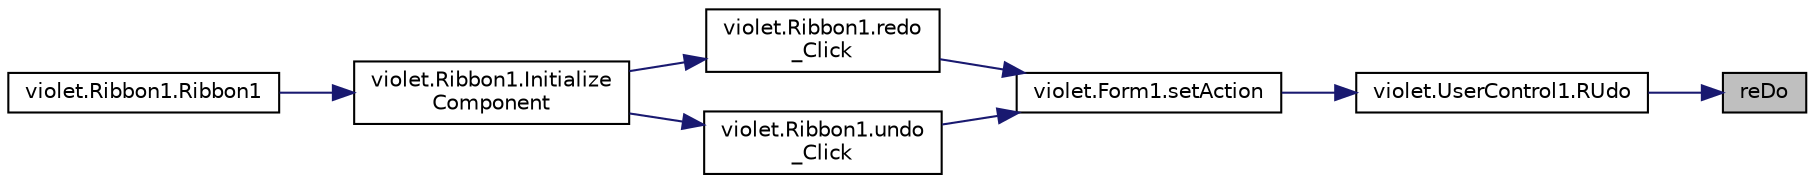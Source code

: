 digraph "reDo"
{
 // LATEX_PDF_SIZE
  edge [fontname="Helvetica",fontsize="10",labelfontname="Helvetica",labelfontsize="10"];
  node [fontname="Helvetica",fontsize="10",shape=record];
  rankdir="RL";
  Node26 [label="reDo",height=0.2,width=0.4,color="black", fillcolor="grey75", style="filled", fontcolor="black",tooltip="重作到目前狀態"];
  Node26 -> Node27 [dir="back",color="midnightblue",fontsize="10",style="solid",fontname="Helvetica"];
  Node27 [label="violet.UserControl1.RUdo",height=0.2,width=0.4,color="black", fillcolor="white", style="filled",URL="$classviolet_1_1UserControl1.html#adce58b9119f7bced547e478d7520b904",tooltip=" "];
  Node27 -> Node28 [dir="back",color="midnightblue",fontsize="10",style="solid",fontname="Helvetica"];
  Node28 [label="violet.Form1.setAction",height=0.2,width=0.4,color="black", fillcolor="white", style="filled",URL="$classviolet_1_1Form1.html#adf3b52372f5e69f7ccae32558f617f2d",tooltip="選擇使用Redo或Undo"];
  Node28 -> Node29 [dir="back",color="midnightblue",fontsize="10",style="solid",fontname="Helvetica"];
  Node29 [label="violet.Ribbon1.redo\l_Click",height=0.2,width=0.4,color="black", fillcolor="white", style="filled",URL="$classviolet_1_1Ribbon1.html#a37234094454fd294f6594a657dd660c5",tooltip=" "];
  Node29 -> Node30 [dir="back",color="midnightblue",fontsize="10",style="solid",fontname="Helvetica"];
  Node30 [label="violet.Ribbon1.Initialize\lComponent",height=0.2,width=0.4,color="black", fillcolor="white", style="filled",URL="$classviolet_1_1Ribbon1.html#a6405d5db675d5338663195a4d12b4c9f",tooltip="此為設計工具支援所需的方法 - 請勿使用程式碼編輯器 修改這個方法的內容。"];
  Node30 -> Node31 [dir="back",color="midnightblue",fontsize="10",style="solid",fontname="Helvetica"];
  Node31 [label="violet.Ribbon1.Ribbon1",height=0.2,width=0.4,color="black", fillcolor="white", style="filled",URL="$classviolet_1_1Ribbon1.html#afc6de2c82a1dd328f4aa83e0e02bf293",tooltip=" "];
  Node28 -> Node32 [dir="back",color="midnightblue",fontsize="10",style="solid",fontname="Helvetica"];
  Node32 [label="violet.Ribbon1.undo\l_Click",height=0.2,width=0.4,color="black", fillcolor="white", style="filled",URL="$classviolet_1_1Ribbon1.html#a9122c490c8e398bc603111d2a9b7e3f1",tooltip=" "];
  Node32 -> Node30 [dir="back",color="midnightblue",fontsize="10",style="solid",fontname="Helvetica"];
}
